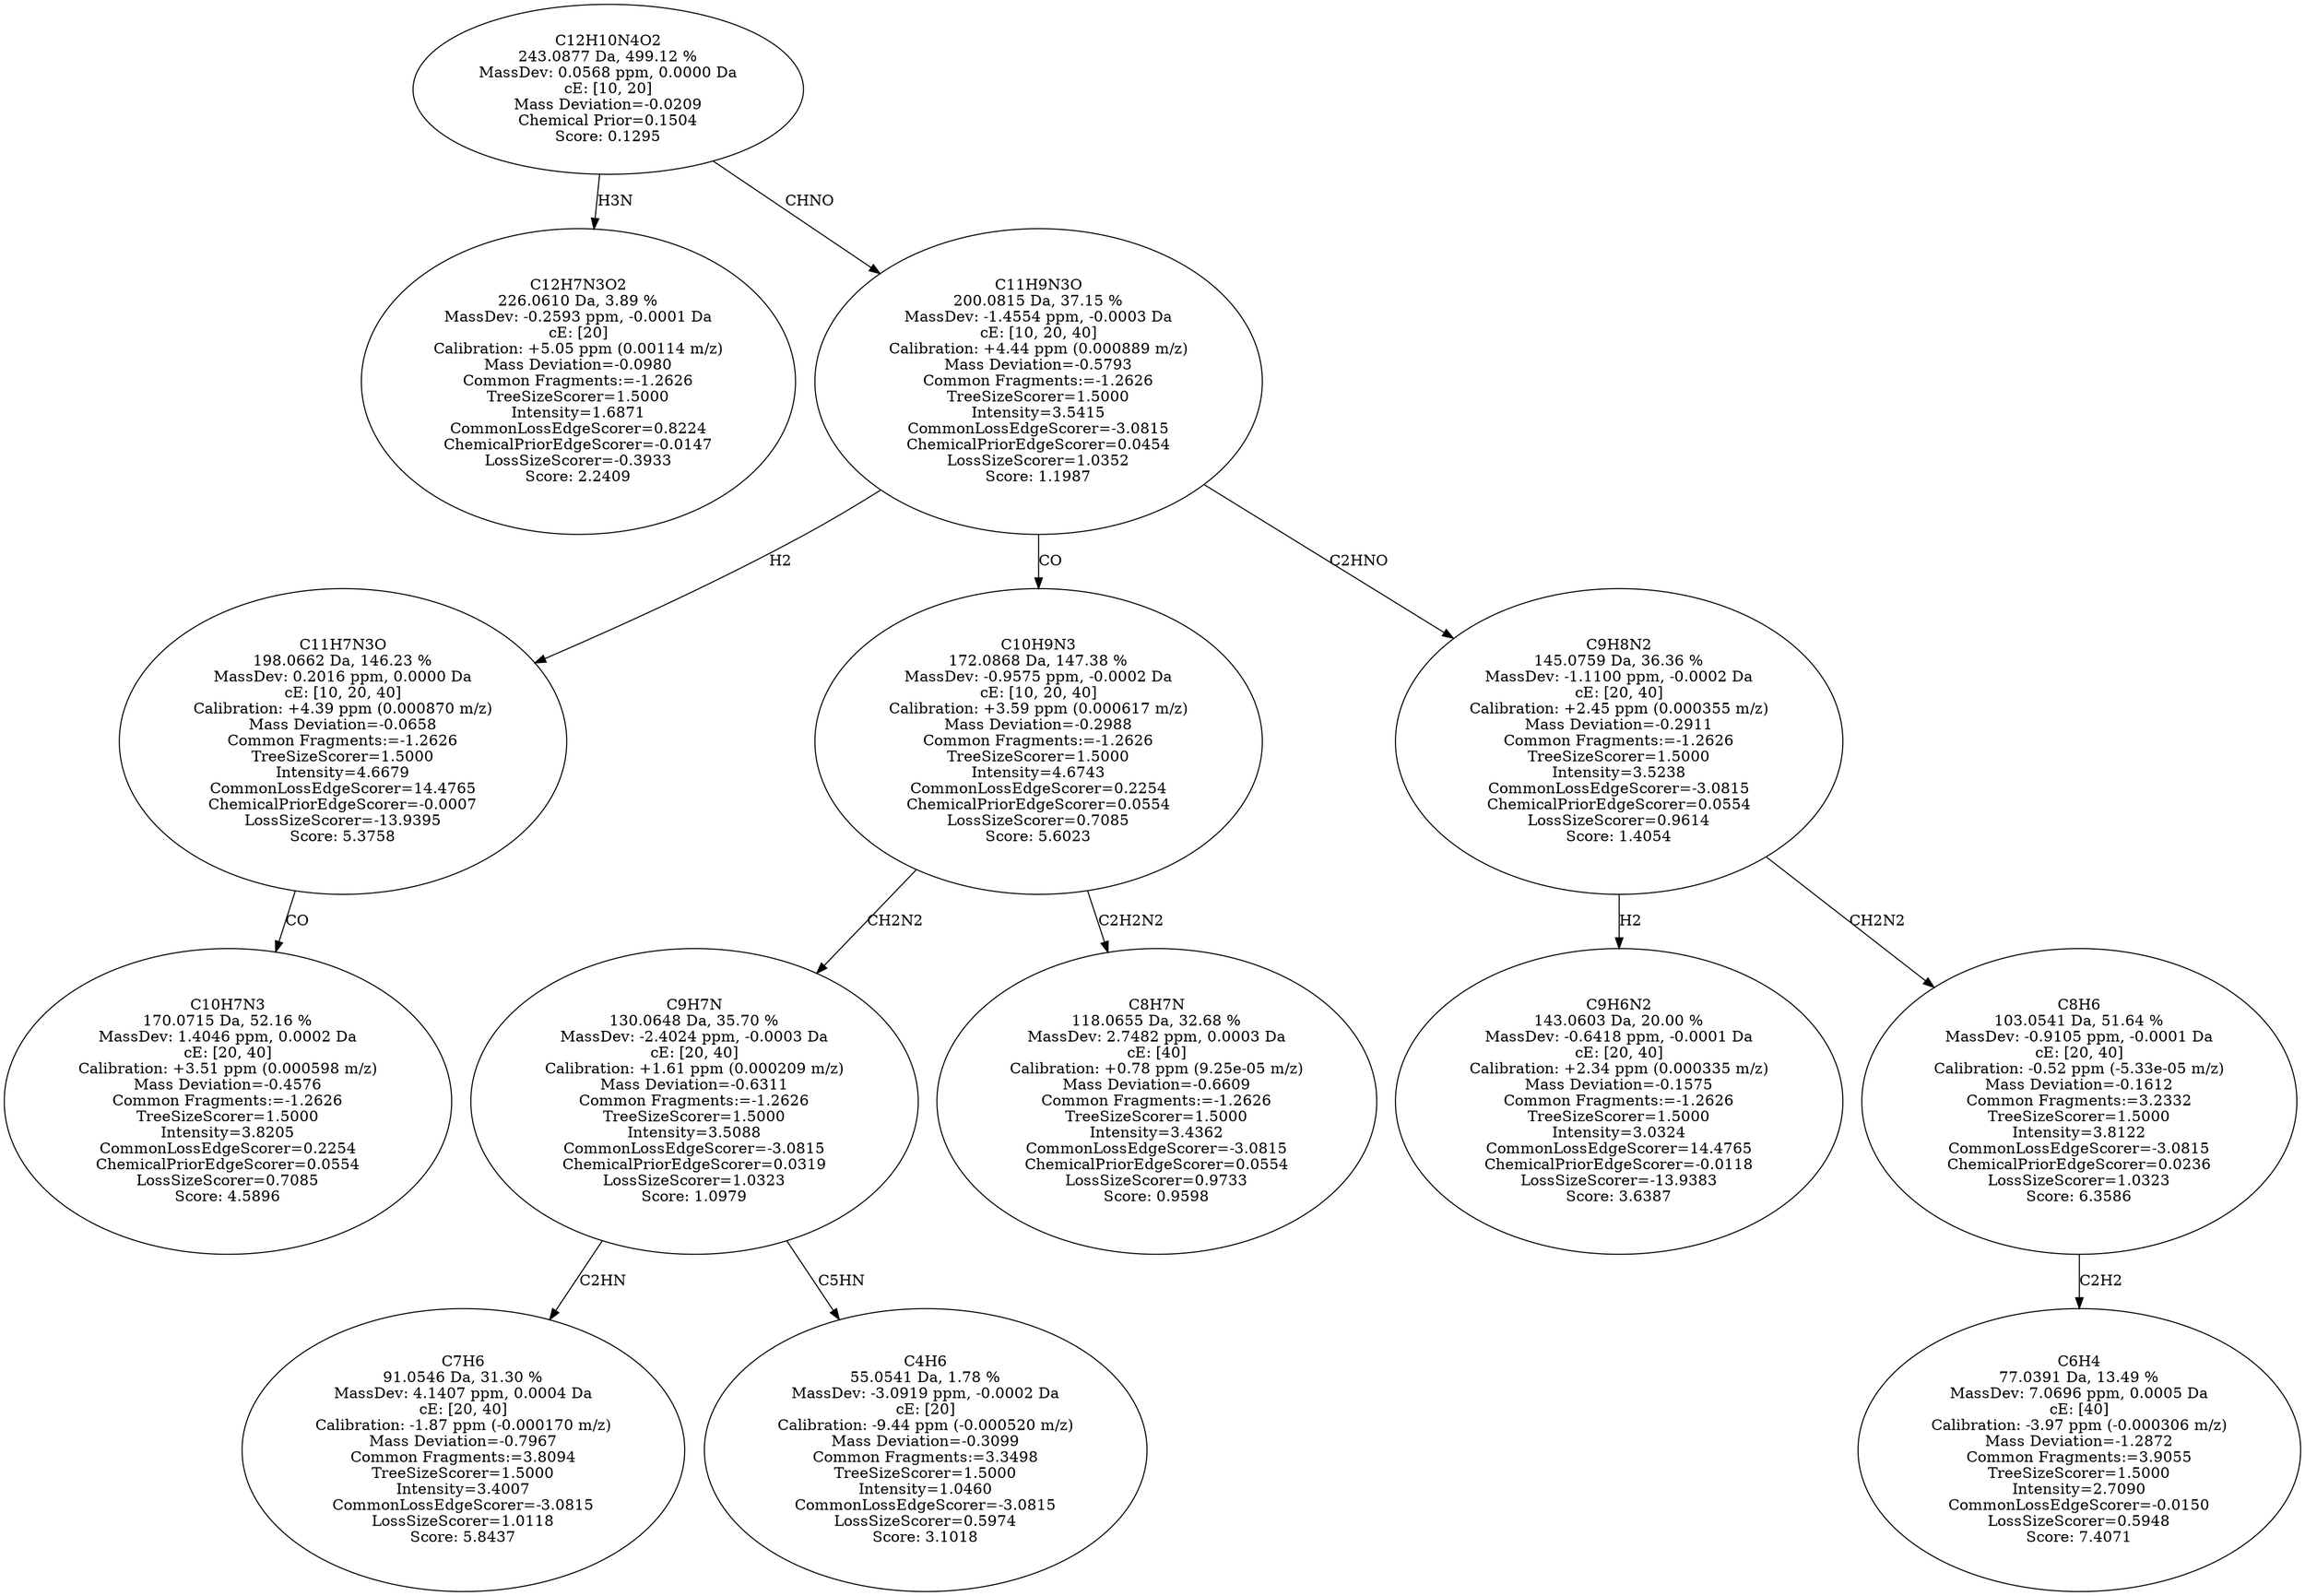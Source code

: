 strict digraph {
v1 [label="C12H7N3O2\n226.0610 Da, 3.89 %\nMassDev: -0.2593 ppm, -0.0001 Da\ncE: [20]\nCalibration: +5.05 ppm (0.00114 m/z)\nMass Deviation=-0.0980\nCommon Fragments:=-1.2626\nTreeSizeScorer=1.5000\nIntensity=1.6871\nCommonLossEdgeScorer=0.8224\nChemicalPriorEdgeScorer=-0.0147\nLossSizeScorer=-0.3933\nScore: 2.2409"];
v2 [label="C10H7N3\n170.0715 Da, 52.16 %\nMassDev: 1.4046 ppm, 0.0002 Da\ncE: [20, 40]\nCalibration: +3.51 ppm (0.000598 m/z)\nMass Deviation=-0.4576\nCommon Fragments:=-1.2626\nTreeSizeScorer=1.5000\nIntensity=3.8205\nCommonLossEdgeScorer=0.2254\nChemicalPriorEdgeScorer=0.0554\nLossSizeScorer=0.7085\nScore: 4.5896"];
v3 [label="C11H7N3O\n198.0662 Da, 146.23 %\nMassDev: 0.2016 ppm, 0.0000 Da\ncE: [10, 20, 40]\nCalibration: +4.39 ppm (0.000870 m/z)\nMass Deviation=-0.0658\nCommon Fragments:=-1.2626\nTreeSizeScorer=1.5000\nIntensity=4.6679\nCommonLossEdgeScorer=14.4765\nChemicalPriorEdgeScorer=-0.0007\nLossSizeScorer=-13.9395\nScore: 5.3758"];
v4 [label="C7H6\n91.0546 Da, 31.30 %\nMassDev: 4.1407 ppm, 0.0004 Da\ncE: [20, 40]\nCalibration: -1.87 ppm (-0.000170 m/z)\nMass Deviation=-0.7967\nCommon Fragments:=3.8094\nTreeSizeScorer=1.5000\nIntensity=3.4007\nCommonLossEdgeScorer=-3.0815\nLossSizeScorer=1.0118\nScore: 5.8437"];
v5 [label="C4H6\n55.0541 Da, 1.78 %\nMassDev: -3.0919 ppm, -0.0002 Da\ncE: [20]\nCalibration: -9.44 ppm (-0.000520 m/z)\nMass Deviation=-0.3099\nCommon Fragments:=3.3498\nTreeSizeScorer=1.5000\nIntensity=1.0460\nCommonLossEdgeScorer=-3.0815\nLossSizeScorer=0.5974\nScore: 3.1018"];
v6 [label="C9H7N\n130.0648 Da, 35.70 %\nMassDev: -2.4024 ppm, -0.0003 Da\ncE: [20, 40]\nCalibration: +1.61 ppm (0.000209 m/z)\nMass Deviation=-0.6311\nCommon Fragments:=-1.2626\nTreeSizeScorer=1.5000\nIntensity=3.5088\nCommonLossEdgeScorer=-3.0815\nChemicalPriorEdgeScorer=0.0319\nLossSizeScorer=1.0323\nScore: 1.0979"];
v7 [label="C8H7N\n118.0655 Da, 32.68 %\nMassDev: 2.7482 ppm, 0.0003 Da\ncE: [40]\nCalibration: +0.78 ppm (9.25e-05 m/z)\nMass Deviation=-0.6609\nCommon Fragments:=-1.2626\nTreeSizeScorer=1.5000\nIntensity=3.4362\nCommonLossEdgeScorer=-3.0815\nChemicalPriorEdgeScorer=0.0554\nLossSizeScorer=0.9733\nScore: 0.9598"];
v8 [label="C10H9N3\n172.0868 Da, 147.38 %\nMassDev: -0.9575 ppm, -0.0002 Da\ncE: [10, 20, 40]\nCalibration: +3.59 ppm (0.000617 m/z)\nMass Deviation=-0.2988\nCommon Fragments:=-1.2626\nTreeSizeScorer=1.5000\nIntensity=4.6743\nCommonLossEdgeScorer=0.2254\nChemicalPriorEdgeScorer=0.0554\nLossSizeScorer=0.7085\nScore: 5.6023"];
v9 [label="C9H6N2\n143.0603 Da, 20.00 %\nMassDev: -0.6418 ppm, -0.0001 Da\ncE: [20, 40]\nCalibration: +2.34 ppm (0.000335 m/z)\nMass Deviation=-0.1575\nCommon Fragments:=-1.2626\nTreeSizeScorer=1.5000\nIntensity=3.0324\nCommonLossEdgeScorer=14.4765\nChemicalPriorEdgeScorer=-0.0118\nLossSizeScorer=-13.9383\nScore: 3.6387"];
v10 [label="C6H4\n77.0391 Da, 13.49 %\nMassDev: 7.0696 ppm, 0.0005 Da\ncE: [40]\nCalibration: -3.97 ppm (-0.000306 m/z)\nMass Deviation=-1.2872\nCommon Fragments:=3.9055\nTreeSizeScorer=1.5000\nIntensity=2.7090\nCommonLossEdgeScorer=-0.0150\nLossSizeScorer=0.5948\nScore: 7.4071"];
v11 [label="C8H6\n103.0541 Da, 51.64 %\nMassDev: -0.9105 ppm, -0.0001 Da\ncE: [20, 40]\nCalibration: -0.52 ppm (-5.33e-05 m/z)\nMass Deviation=-0.1612\nCommon Fragments:=3.2332\nTreeSizeScorer=1.5000\nIntensity=3.8122\nCommonLossEdgeScorer=-3.0815\nChemicalPriorEdgeScorer=0.0236\nLossSizeScorer=1.0323\nScore: 6.3586"];
v12 [label="C9H8N2\n145.0759 Da, 36.36 %\nMassDev: -1.1100 ppm, -0.0002 Da\ncE: [20, 40]\nCalibration: +2.45 ppm (0.000355 m/z)\nMass Deviation=-0.2911\nCommon Fragments:=-1.2626\nTreeSizeScorer=1.5000\nIntensity=3.5238\nCommonLossEdgeScorer=-3.0815\nChemicalPriorEdgeScorer=0.0554\nLossSizeScorer=0.9614\nScore: 1.4054"];
v13 [label="C11H9N3O\n200.0815 Da, 37.15 %\nMassDev: -1.4554 ppm, -0.0003 Da\ncE: [10, 20, 40]\nCalibration: +4.44 ppm (0.000889 m/z)\nMass Deviation=-0.5793\nCommon Fragments:=-1.2626\nTreeSizeScorer=1.5000\nIntensity=3.5415\nCommonLossEdgeScorer=-3.0815\nChemicalPriorEdgeScorer=0.0454\nLossSizeScorer=1.0352\nScore: 1.1987"];
v14 [label="C12H10N4O2\n243.0877 Da, 499.12 %\nMassDev: 0.0568 ppm, 0.0000 Da\ncE: [10, 20]\nMass Deviation=-0.0209\nChemical Prior=0.1504\nScore: 0.1295"];
v14 -> v1 [label="H3N"];
v3 -> v2 [label="CO"];
v13 -> v3 [label="H2"];
v6 -> v4 [label="C2HN"];
v6 -> v5 [label="C5HN"];
v8 -> v6 [label="CH2N2"];
v8 -> v7 [label="C2H2N2"];
v13 -> v8 [label="CO"];
v12 -> v9 [label="H2"];
v11 -> v10 [label="C2H2"];
v12 -> v11 [label="CH2N2"];
v13 -> v12 [label="C2HNO"];
v14 -> v13 [label="CHNO"];
}